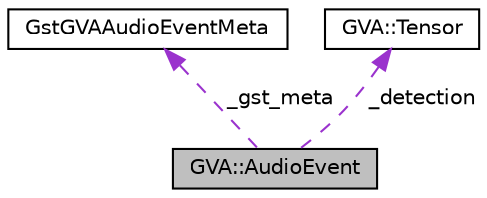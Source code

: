 digraph "GVA::AudioEvent"
{
 // LATEX_PDF_SIZE
  edge [fontname="Helvetica",fontsize="10",labelfontname="Helvetica",labelfontsize="10"];
  node [fontname="Helvetica",fontsize="10",shape=record];
  Node1 [label="GVA::AudioEvent",height=0.2,width=0.4,color="black", fillcolor="grey75", style="filled", fontcolor="black",tooltip="This class represents audio event - object describing audio event detection result (segment) and cont..."];
  Node2 -> Node1 [dir="back",color="darkorchid3",fontsize="10",style="dashed",label=" _gst_meta" ,fontname="Helvetica"];
  Node2 [label="GstGVAAudioEventMeta",height=0.2,width=0.4,color="black", fillcolor="white", style="filled",URL="$structGstGVAAudioEventMeta.html",tooltip=" "];
  Node3 -> Node1 [dir="back",color="darkorchid3",fontsize="10",style="dashed",label=" _detection" ,fontname="Helvetica"];
  Node3 [label="GVA::Tensor",height=0.2,width=0.4,color="black", fillcolor="white", style="filled",URL="$classGVA_1_1Tensor.html",tooltip="This class represents tensor - map-like storage for inference result information, such as output blob..."];
}

